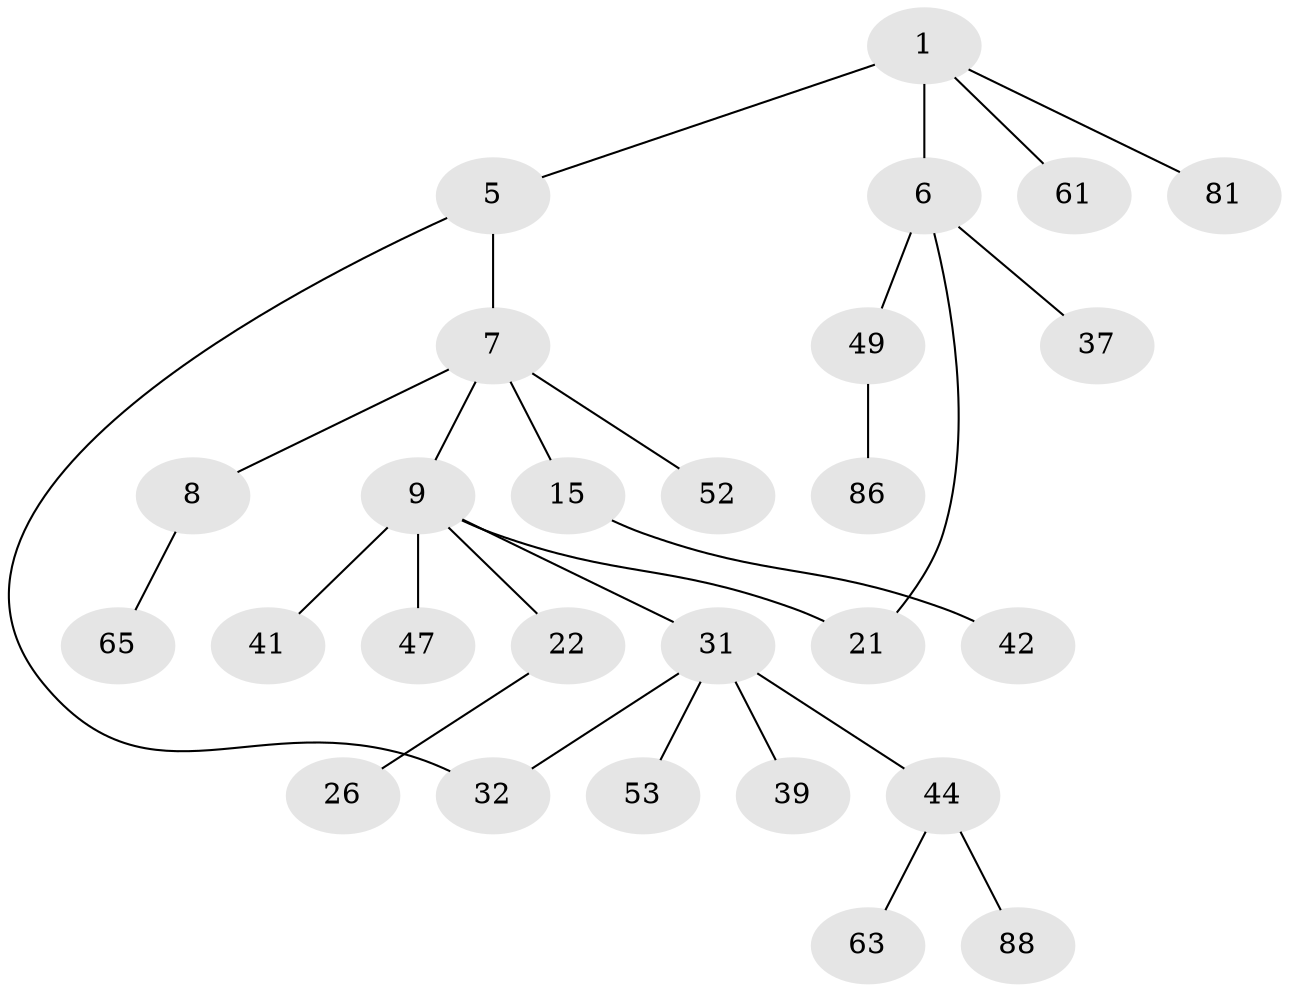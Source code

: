 // original degree distribution, {3: 0.18681318681318682, 5: 0.054945054945054944, 6: 0.01098901098901099, 2: 0.23076923076923078, 7: 0.01098901098901099, 1: 0.4725274725274725, 4: 0.03296703296703297}
// Generated by graph-tools (version 1.1) at 2025/17/03/04/25 18:17:06]
// undirected, 27 vertices, 28 edges
graph export_dot {
graph [start="1"]
  node [color=gray90,style=filled];
  1 [super="+3+2"];
  5 [super="+16"];
  6 [super="+29+14+12+11"];
  7 [super="+24"];
  8;
  9 [super="+10"];
  15 [super="+33"];
  21 [super="+66"];
  22 [super="+23+68+78"];
  26;
  31 [super="+43+34+40"];
  32 [super="+89"];
  37 [super="+54"];
  39;
  41;
  42;
  44 [super="+85+50+71+58"];
  47 [super="+77"];
  49 [super="+82+55+84"];
  52;
  53;
  61;
  63;
  65;
  81;
  86;
  88;
  1 -- 5;
  1 -- 81;
  1 -- 61;
  1 -- 6 [weight=2];
  5 -- 7;
  5 -- 32;
  6 -- 49;
  6 -- 37;
  6 -- 21;
  7 -- 8;
  7 -- 9;
  7 -- 15;
  7 -- 52;
  8 -- 65;
  9 -- 22;
  9 -- 21;
  9 -- 31;
  9 -- 47;
  9 -- 41;
  15 -- 42;
  22 -- 26;
  31 -- 44;
  31 -- 39;
  31 -- 32;
  31 -- 53;
  44 -- 88;
  44 -- 63;
  49 -- 86;
}
